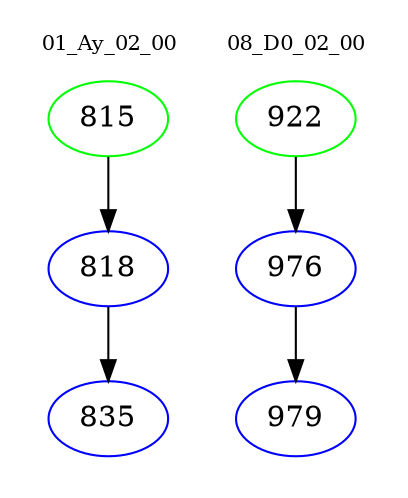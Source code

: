 digraph{
subgraph cluster_0 {
color = white
label = "01_Ay_02_00";
fontsize=10;
T0_815 [label="815", color="green"]
T0_815 -> T0_818 [color="black"]
T0_818 [label="818", color="blue"]
T0_818 -> T0_835 [color="black"]
T0_835 [label="835", color="blue"]
}
subgraph cluster_1 {
color = white
label = "08_D0_02_00";
fontsize=10;
T1_922 [label="922", color="green"]
T1_922 -> T1_976 [color="black"]
T1_976 [label="976", color="blue"]
T1_976 -> T1_979 [color="black"]
T1_979 [label="979", color="blue"]
}
}
